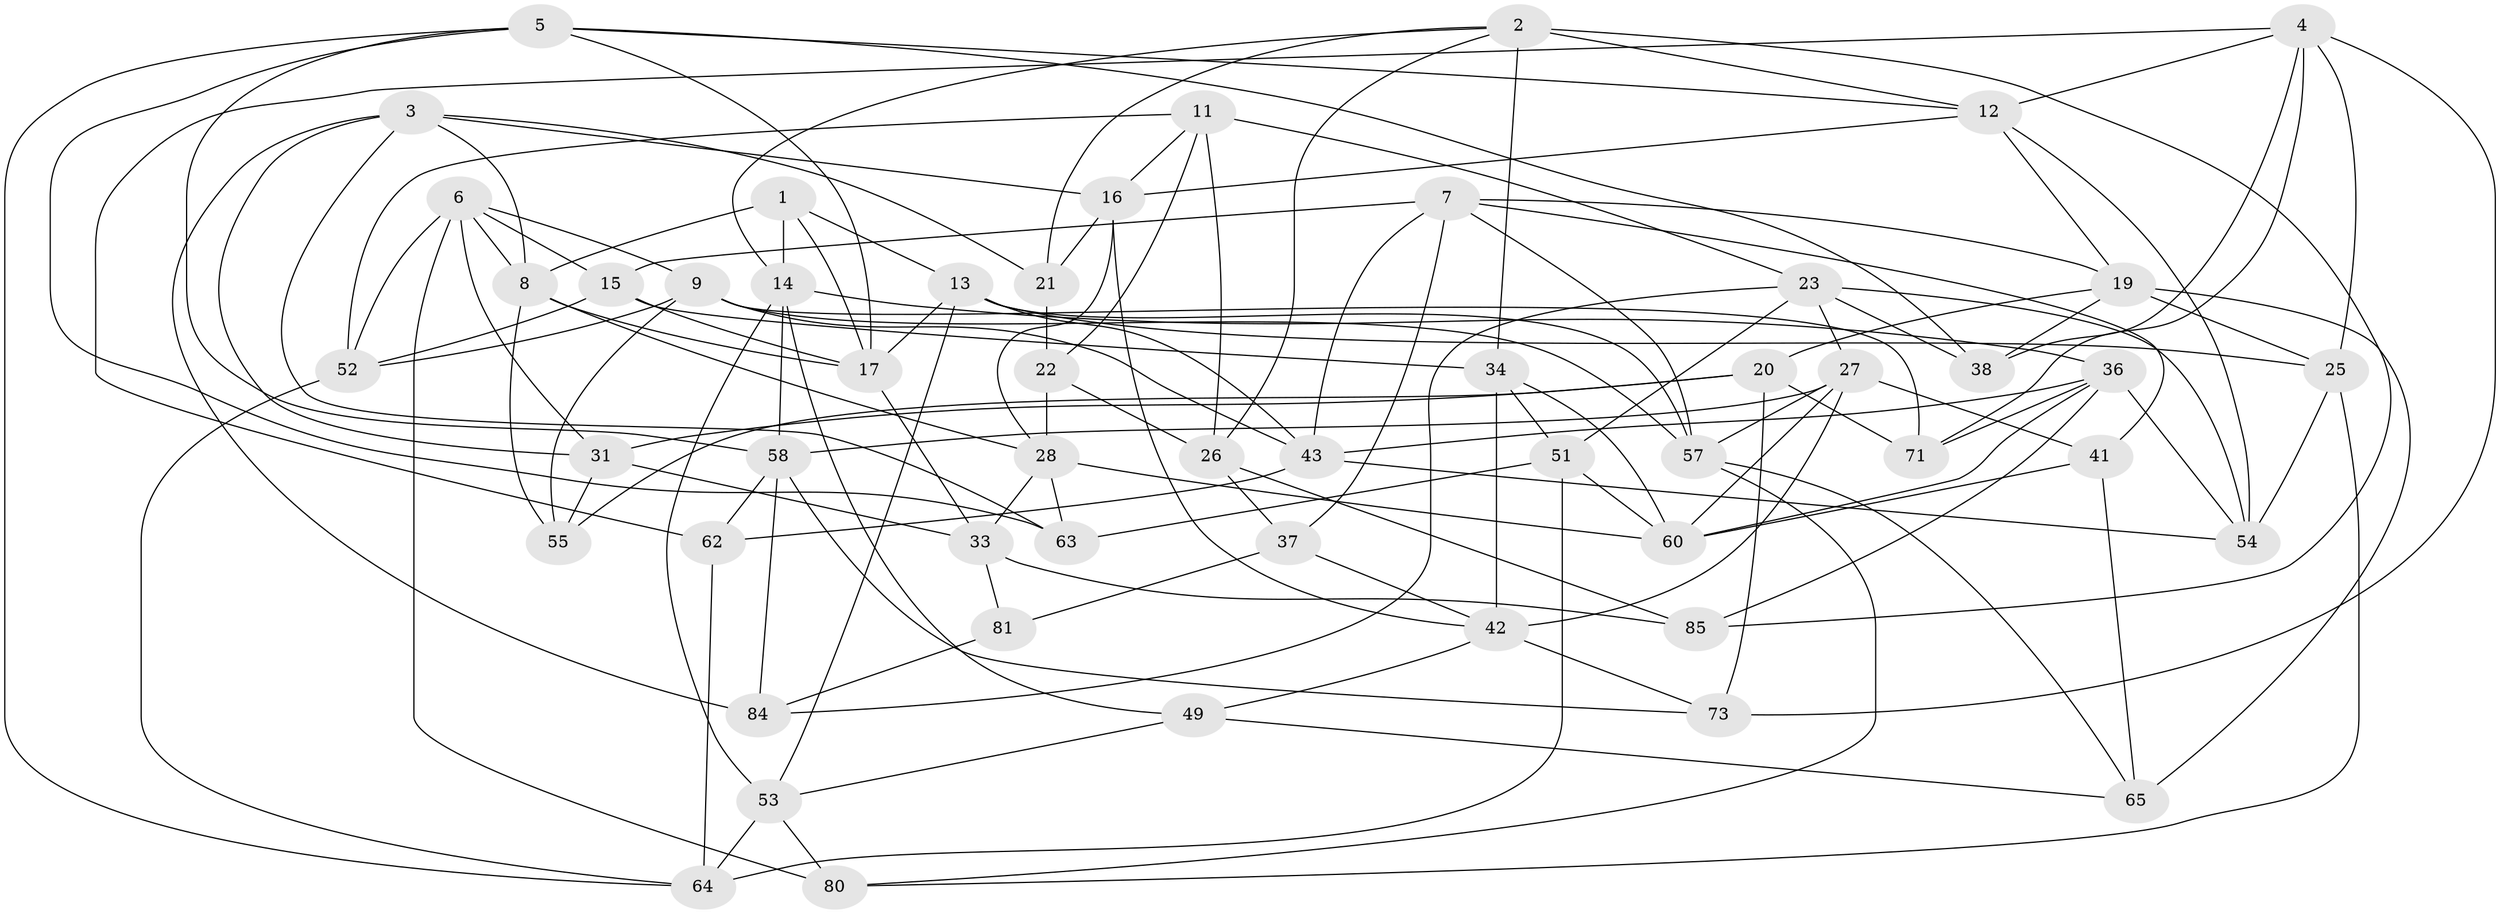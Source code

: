 // original degree distribution, {4: 1.0}
// Generated by graph-tools (version 1.1) at 2025/11/02/27/25 16:11:48]
// undirected, 53 vertices, 135 edges
graph export_dot {
graph [start="1"]
  node [color=gray90,style=filled];
  1;
  2 [super="+45"];
  3 [super="+18"];
  4 [super="+72"];
  5 [super="+50"];
  6 [super="+24"];
  7 [super="+79"];
  8 [super="+39"];
  9 [super="+10"];
  11 [super="+76"];
  12 [super="+88"];
  13 [super="+29"];
  14 [super="+32"];
  15 [super="+83"];
  16 [super="+48"];
  17 [super="+89"];
  19 [super="+47"];
  20 [super="+86"];
  21;
  22;
  23 [super="+59"];
  25 [super="+35"];
  26 [super="+40"];
  27 [super="+74"];
  28 [super="+30"];
  31 [super="+46"];
  33 [super="+87"];
  34 [super="+77"];
  36 [super="+70"];
  37;
  38;
  41;
  42 [super="+68"];
  43 [super="+44"];
  49;
  51 [super="+61"];
  52 [super="+56"];
  53 [super="+66"];
  54 [super="+82"];
  55;
  57 [super="+67"];
  58 [super="+75"];
  60 [super="+78"];
  62;
  63;
  64 [super="+69"];
  65;
  71;
  73;
  80;
  81;
  84;
  85;
  1 -- 13;
  1 -- 14;
  1 -- 8;
  1 -- 17;
  2 -- 34;
  2 -- 85;
  2 -- 12;
  2 -- 21;
  2 -- 14;
  2 -- 26;
  3 -- 21;
  3 -- 31;
  3 -- 63;
  3 -- 8;
  3 -- 84;
  3 -- 16;
  4 -- 71;
  4 -- 73;
  4 -- 25;
  4 -- 62;
  4 -- 12;
  4 -- 38;
  5 -- 63;
  5 -- 38;
  5 -- 64;
  5 -- 17;
  5 -- 58;
  5 -- 12;
  6 -- 8;
  6 -- 31;
  6 -- 15;
  6 -- 80;
  6 -- 9;
  6 -- 52;
  7 -- 37;
  7 -- 57;
  7 -- 15;
  7 -- 41;
  7 -- 43;
  7 -- 19;
  8 -- 55;
  8 -- 28;
  8 -- 17;
  9 -- 43;
  9 -- 71;
  9 -- 52;
  9 -- 55;
  9 -- 57;
  11 -- 22;
  11 -- 23;
  11 -- 26 [weight=2];
  11 -- 52;
  11 -- 16;
  12 -- 54;
  12 -- 16;
  12 -- 19;
  13 -- 57;
  13 -- 53;
  13 -- 25;
  13 -- 43;
  13 -- 17;
  14 -- 58;
  14 -- 53;
  14 -- 49;
  14 -- 36;
  15 -- 52 [weight=2];
  15 -- 34;
  15 -- 17;
  16 -- 21;
  16 -- 42;
  16 -- 28;
  17 -- 33;
  19 -- 25;
  19 -- 65;
  19 -- 38;
  19 -- 20;
  20 -- 31 [weight=2];
  20 -- 73;
  20 -- 55;
  20 -- 71;
  21 -- 22;
  22 -- 26;
  22 -- 28;
  23 -- 51;
  23 -- 27;
  23 -- 84;
  23 -- 38;
  23 -- 54;
  25 -- 54 [weight=2];
  25 -- 80;
  26 -- 37;
  26 -- 85;
  27 -- 42;
  27 -- 41;
  27 -- 58;
  27 -- 60;
  27 -- 57;
  28 -- 60;
  28 -- 33;
  28 -- 63;
  31 -- 33;
  31 -- 55;
  33 -- 81 [weight=2];
  33 -- 85;
  34 -- 60;
  34 -- 51 [weight=2];
  34 -- 42;
  36 -- 71;
  36 -- 85;
  36 -- 43;
  36 -- 54;
  36 -- 60;
  37 -- 42;
  37 -- 81;
  41 -- 65;
  41 -- 60;
  42 -- 49;
  42 -- 73;
  43 -- 62;
  43 -- 54;
  49 -- 65;
  49 -- 53;
  51 -- 64;
  51 -- 63;
  51 -- 60;
  52 -- 64;
  53 -- 80;
  53 -- 64 [weight=2];
  57 -- 80;
  57 -- 65;
  58 -- 62;
  58 -- 84;
  58 -- 73;
  62 -- 64;
  81 -- 84;
}
